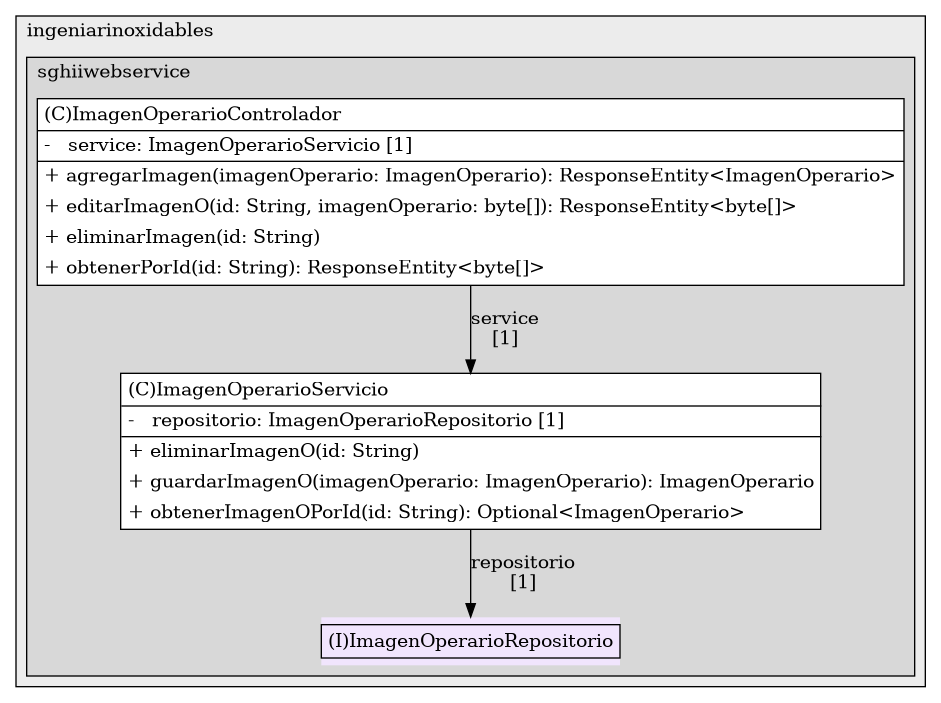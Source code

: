 @startuml

/' diagram meta data start
config=StructureConfiguration;
{
  "projectClassification": {
    "searchMode": "OpenProject", // OpenProject, AllProjects
    "includedProjects": "",
    "pathEndKeywords": "*.impl",
    "isClientPath": "",
    "isClientName": "",
    "isTestPath": "",
    "isTestName": "",
    "isMappingPath": "",
    "isMappingName": "",
    "isDataAccessPath": "",
    "isDataAccessName": "",
    "isDataStructurePath": "",
    "isDataStructureName": "",
    "isInterfaceStructuresPath": "",
    "isInterfaceStructuresName": "",
    "isEntryPointPath": "",
    "isEntryPointName": "",
    "treatFinalFieldsAsMandatory": false
  },
  "graphRestriction": {
    "classPackageExcludeFilter": "",
    "classPackageIncludeFilter": "",
    "classNameExcludeFilter": "",
    "classNameIncludeFilter": "",
    "methodNameExcludeFilter": "",
    "methodNameIncludeFilter": "",
    "removeByInheritance": "", // inheritance/annotation based filtering is done in a second step
    "removeByAnnotation": "",
    "removeByClassPackage": "", // cleanup the graph after inheritance/annotation based filtering is done
    "removeByClassName": "",
    "cutMappings": false,
    "cutEnum": true,
    "cutTests": true,
    "cutClient": true,
    "cutDataAccess": false,
    "cutInterfaceStructures": false,
    "cutDataStructures": false,
    "cutGetterAndSetter": true,
    "cutConstructors": true
  },
  "graphTraversal": {
    "forwardDepth": 6,
    "backwardDepth": 6,
    "classPackageExcludeFilter": "",
    "classPackageIncludeFilter": "",
    "classNameExcludeFilter": "",
    "classNameIncludeFilter": "",
    "methodNameExcludeFilter": "",
    "methodNameIncludeFilter": "",
    "hideMappings": false,
    "hideDataStructures": false,
    "hidePrivateMethods": true,
    "hideInterfaceCalls": true, // indirection: implementation -> interface (is hidden) -> implementation
    "onlyShowApplicationEntryPoints": false, // root node is included
    "useMethodCallsForStructureDiagram": "ForwardOnly" // ForwardOnly, BothDirections, No
  },
  "details": {
    "aggregation": "GroupByClass", // ByClass, GroupByClass, None
    "showClassGenericTypes": true,
    "showMethods": true,
    "showMethodParameterNames": true,
    "showMethodParameterTypes": true,
    "showMethodReturnType": true,
    "showPackageLevels": 2,
    "showDetailedClassStructure": true
  },
  "rootClass": "com.ingeniarinoxidables.sghiiwebservice.repositorio.ImagenOperarioRepositorio",
  "extensionCallbackMethod": "" // qualified.class.name#methodName - signature: public static String method(String)
}
diagram meta data end '/



digraph g {
    rankdir="TB"
    splines=polyline
    

'nodes 
subgraph cluster_1197233471 { 
   	label=ingeniarinoxidables
	labeljust=l
	fillcolor="#ececec"
	style=filled
   
   subgraph cluster_593371288 { 
   	label=sghiiwebservice
	labeljust=l
	fillcolor="#d8d8d8"
	style=filled
   
   ImagenOperarioControlador236320816[
	label=<<TABLE BORDER="1" CELLBORDER="0" CELLPADDING="4" CELLSPACING="0">
<TR><TD ALIGN="LEFT" >(C)ImagenOperarioControlador</TD></TR>
<HR/>
<TR><TD ALIGN="LEFT" >-   service: ImagenOperarioServicio [1]</TD></TR>
<HR/>
<TR><TD ALIGN="LEFT" >+ agregarImagen(imagenOperario: ImagenOperario): ResponseEntity&lt;ImagenOperario&gt;</TD></TR>
<TR><TD ALIGN="LEFT" >+ editarImagenO(id: String, imagenOperario: byte[]): ResponseEntity&lt;byte[]&gt;</TD></TR>
<TR><TD ALIGN="LEFT" >+ eliminarImagen(id: String)</TD></TR>
<TR><TD ALIGN="LEFT" >+ obtenerPorId(id: String): ResponseEntity&lt;byte[]&gt;</TD></TR>
</TABLE>>
	style=filled
	margin=0
	shape=plaintext
	fillcolor="#FFFFFF"
];

ImagenOperarioRepositorio1998489470[
	label=<<TABLE BORDER="1" CELLBORDER="0" CELLPADDING="4" CELLSPACING="0">
<TR><TD ALIGN="LEFT" >(I)ImagenOperarioRepositorio</TD></TR>
</TABLE>>
	style=filled
	margin=0
	shape=plaintext
	fillcolor="#F1E5FD"
];

ImagenOperarioServicio8218601[
	label=<<TABLE BORDER="1" CELLBORDER="0" CELLPADDING="4" CELLSPACING="0">
<TR><TD ALIGN="LEFT" >(C)ImagenOperarioServicio</TD></TR>
<HR/>
<TR><TD ALIGN="LEFT" >-   repositorio: ImagenOperarioRepositorio [1]</TD></TR>
<HR/>
<TR><TD ALIGN="LEFT" >+ eliminarImagenO(id: String)</TD></TR>
<TR><TD ALIGN="LEFT" >+ guardarImagenO(imagenOperario: ImagenOperario): ImagenOperario</TD></TR>
<TR><TD ALIGN="LEFT" >+ obtenerImagenOPorId(id: String): Optional&lt;ImagenOperario&gt;</TD></TR>
</TABLE>>
	style=filled
	margin=0
	shape=plaintext
	fillcolor="#FFFFFF"
];
} 
} 

'edges    
ImagenOperarioControlador236320816 -> ImagenOperarioServicio8218601[label="service
[1]"];
ImagenOperarioServicio8218601 -> ImagenOperarioRepositorio1998489470[label="repositorio
[1]"];
    
}
@enduml